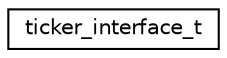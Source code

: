 digraph "Graphical Class Hierarchy"
{
 // LATEX_PDF_SIZE
  edge [fontname="Helvetica",fontsize="10",labelfontname="Helvetica",labelfontsize="10"];
  node [fontname="Helvetica",fontsize="10",shape=record];
  rankdir="LR";
  Node0 [label="ticker_interface_t",height=0.2,width=0.4,color="black", fillcolor="white", style="filled",URL="$structticker__interface__t.html",tooltip=" "];
}

